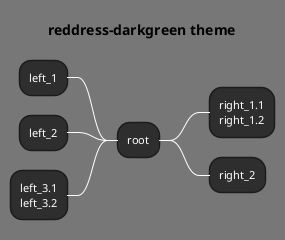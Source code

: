 ' Do not edit
' Theme Gallery
' autogenerated by script
'
@startmindmap
!theme reddress-darkgreen
title reddress-darkgreen theme
+ root
**:right_1.1
right_1.2;
++ right_2

left side

-- left_1
-- left_2
**:left_3.1
left_3.2;
@endmindmap
